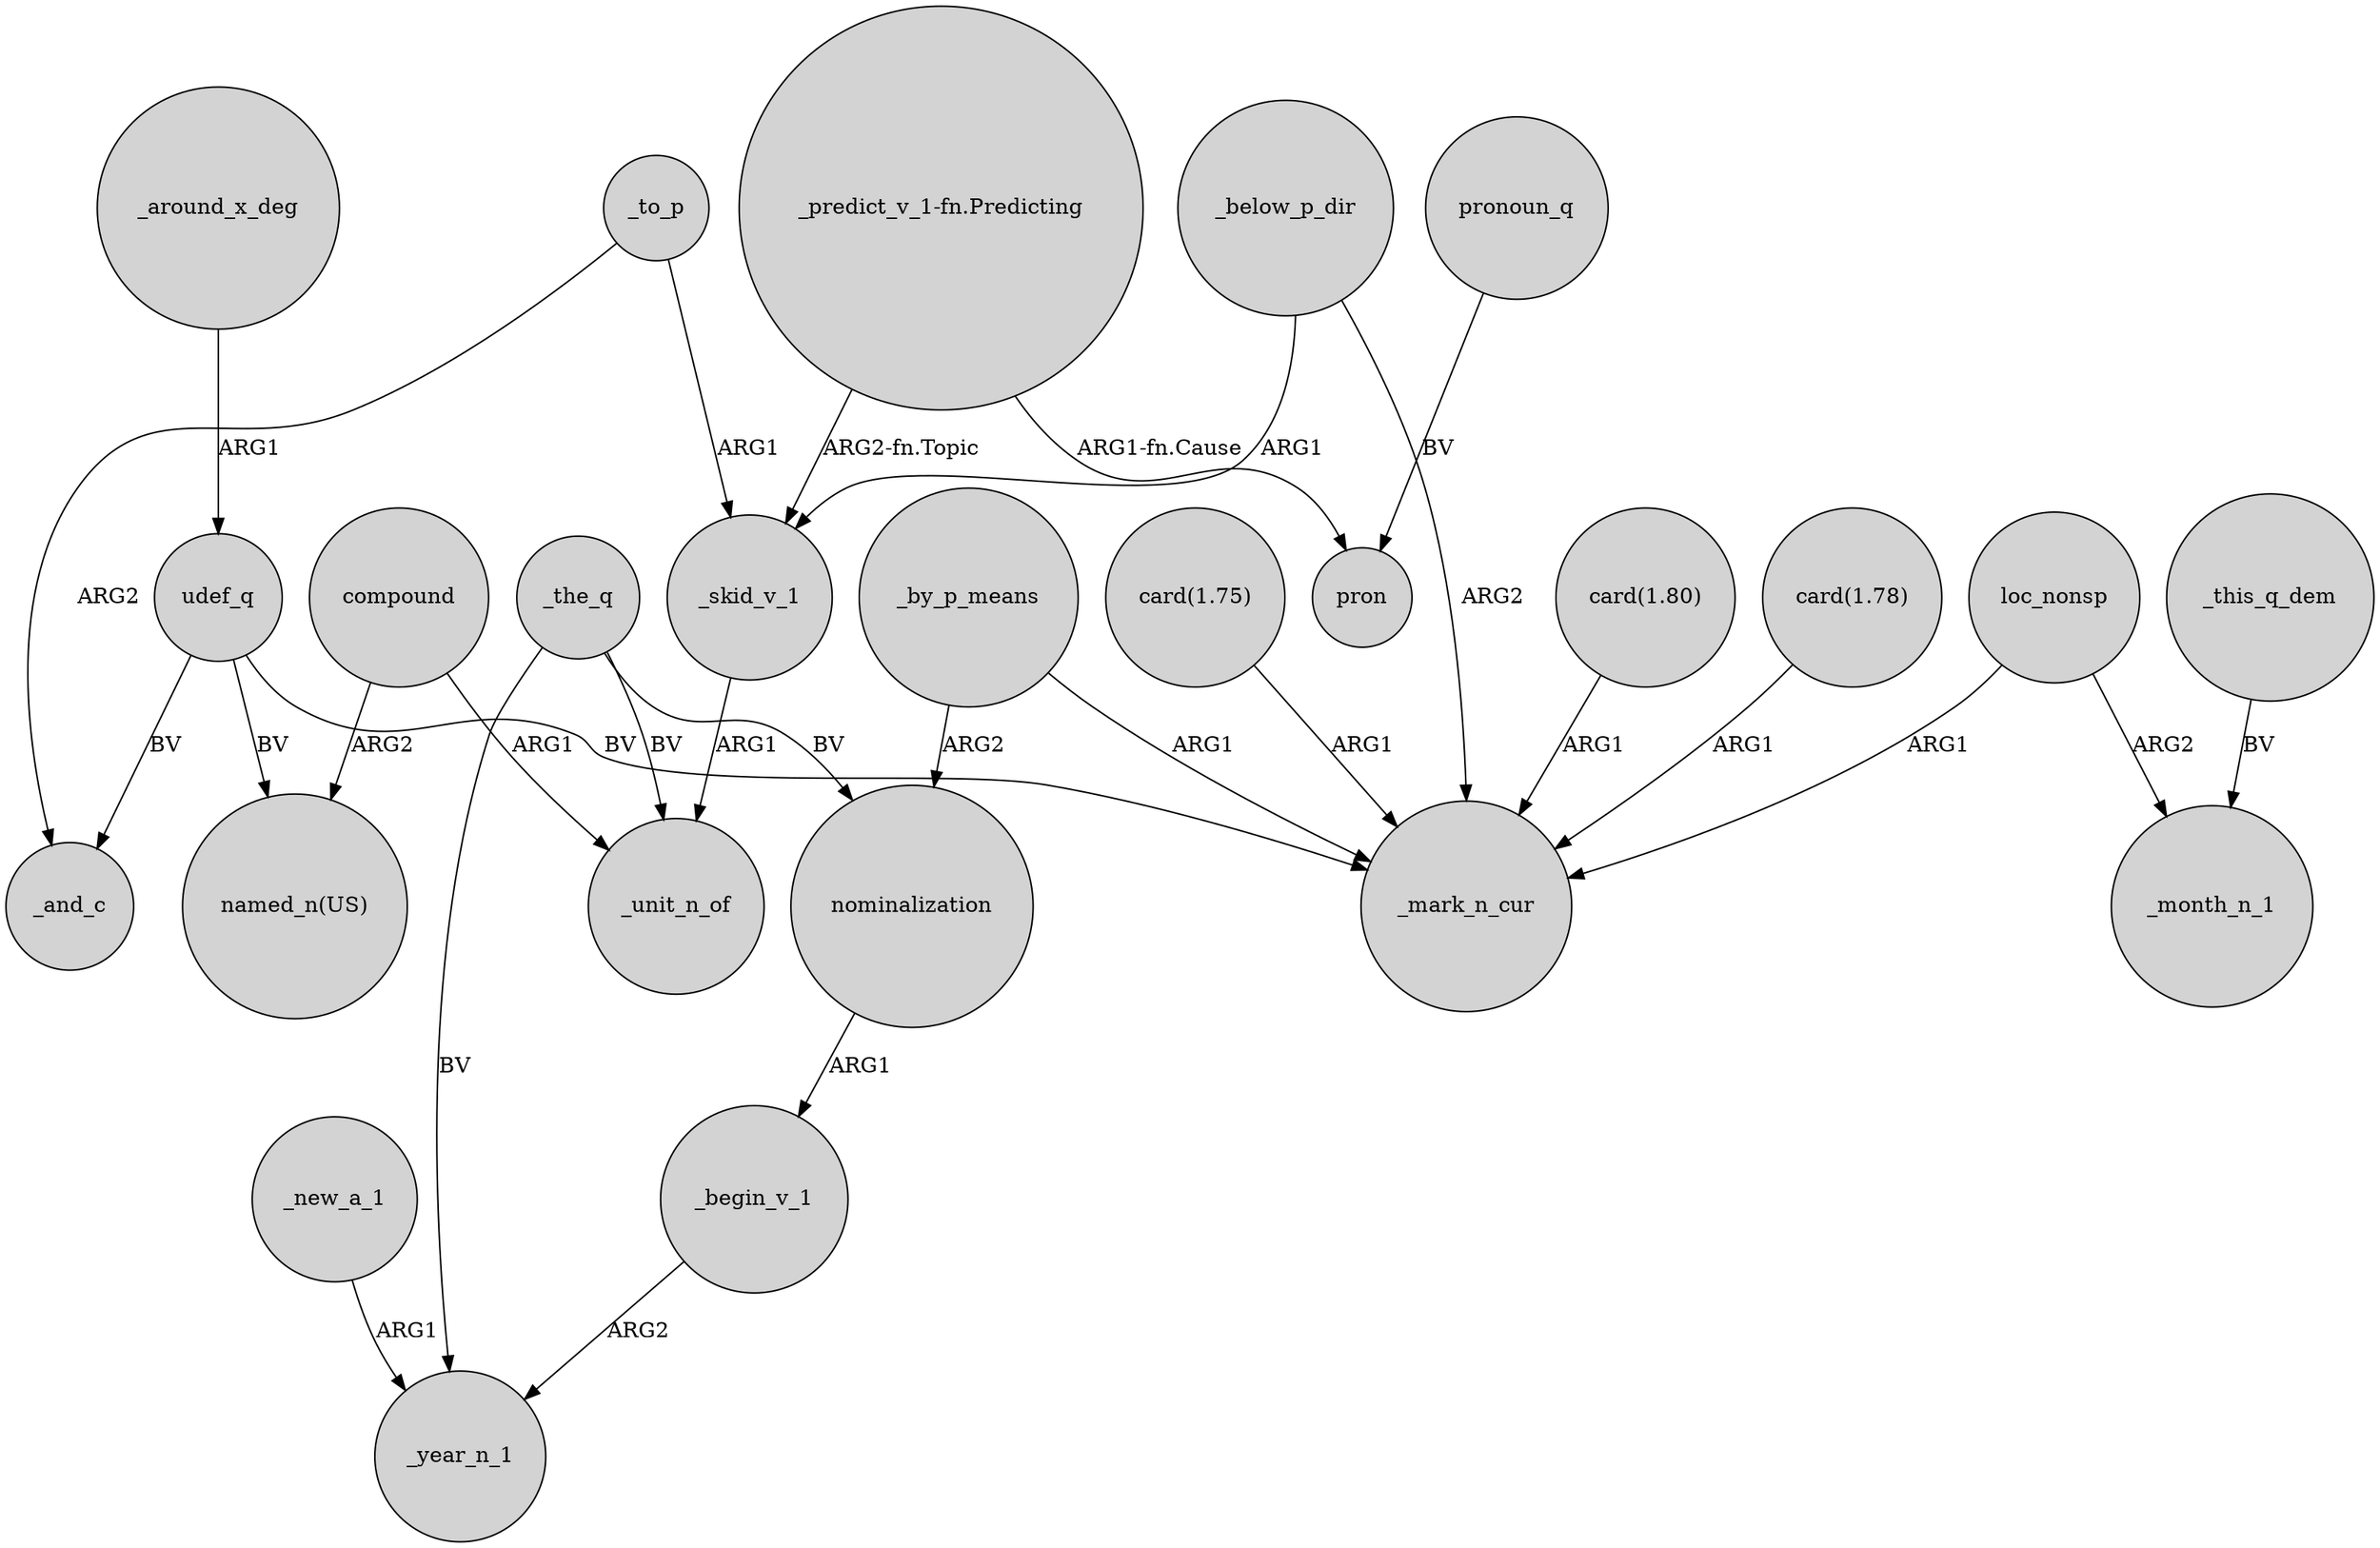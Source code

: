 digraph {
	node [shape=circle style=filled]
	_begin_v_1 -> _year_n_1 [label=ARG2]
	"card(1.80)" -> _mark_n_cur [label=ARG1]
	udef_q -> "named_n(US)" [label=BV]
	_by_p_means -> nominalization [label=ARG2]
	_below_p_dir -> _mark_n_cur [label=ARG2]
	nominalization -> _begin_v_1 [label=ARG1]
	compound -> _unit_n_of [label=ARG1]
	_by_p_means -> _mark_n_cur [label=ARG1]
	_this_q_dem -> _month_n_1 [label=BV]
	_new_a_1 -> _year_n_1 [label=ARG1]
	_below_p_dir -> _skid_v_1 [label=ARG1]
	udef_q -> _mark_n_cur [label=BV]
	"card(1.78)" -> _mark_n_cur [label=ARG1]
	_to_p -> _and_c [label=ARG2]
	compound -> "named_n(US)" [label=ARG2]
	_around_x_deg -> udef_q [label=ARG1]
	pronoun_q -> pron [label=BV]
	"_predict_v_1-fn.Predicting" -> pron [label="ARG1-fn.Cause"]
	"card(1.75)" -> _mark_n_cur [label=ARG1]
	_the_q -> _year_n_1 [label=BV]
	"_predict_v_1-fn.Predicting" -> _skid_v_1 [label="ARG2-fn.Topic"]
	_to_p -> _skid_v_1 [label=ARG1]
	loc_nonsp -> _mark_n_cur [label=ARG1]
	loc_nonsp -> _month_n_1 [label=ARG2]
	udef_q -> _and_c [label=BV]
	_the_q -> _unit_n_of [label=BV]
	_skid_v_1 -> _unit_n_of [label=ARG1]
	_the_q -> nominalization [label=BV]
}
